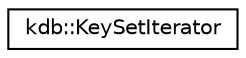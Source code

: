 digraph "Graphical Class Hierarchy"
{
  edge [fontname="Helvetica",fontsize="10",labelfontname="Helvetica",labelfontsize="10"];
  node [fontname="Helvetica",fontsize="10",shape=record];
  rankdir="LR";
  Node1 [label="kdb::KeySetIterator",height=0.2,width=0.4,color="black", fillcolor="white", style="filled",URL="$classkdb_1_1KeySetIterator.html",tooltip="For C++ forward Iteration over KeySets. "];
}
